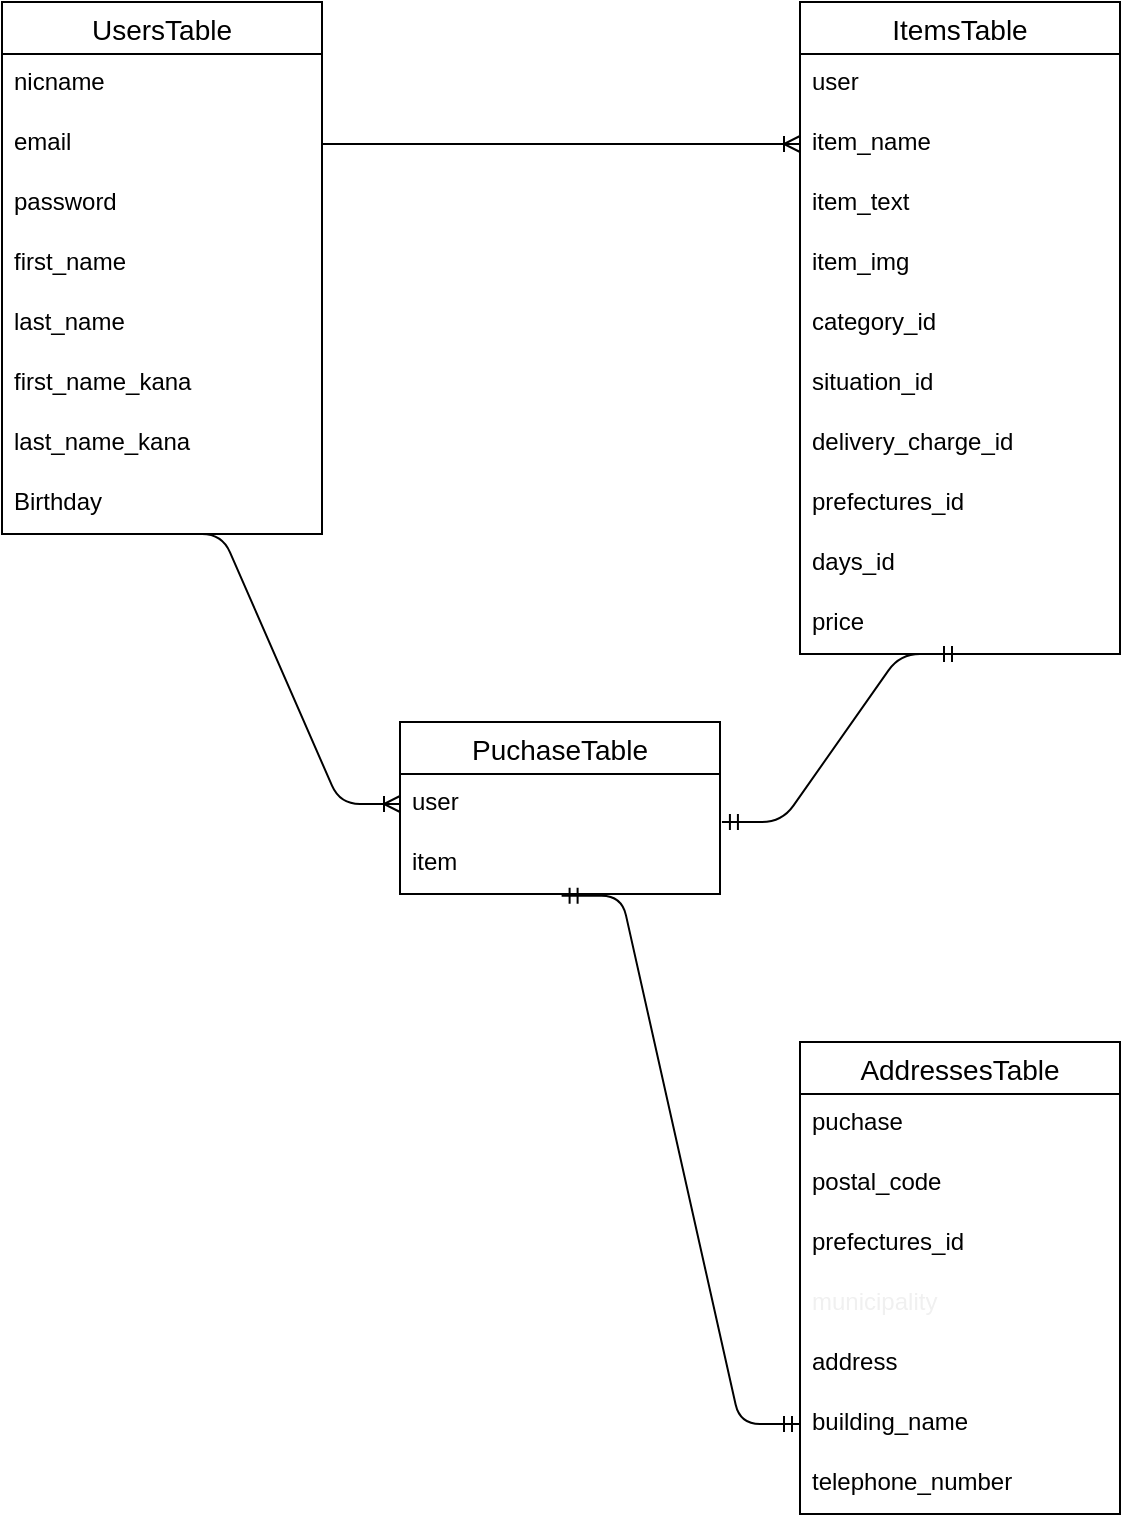 <mxfile>
    <diagram id="btz5pd2aUtaO_4cjJVw6" name="ページ1">
        <mxGraphModel dx="786" dy="861" grid="1" gridSize="10" guides="1" tooltips="1" connect="1" arrows="1" fold="1" page="1" pageScale="1" pageWidth="827" pageHeight="1169" math="0" shadow="0">
            <root>
                <mxCell id="0"/>
                <mxCell id="1" parent="0"/>
                <mxCell id="51" value="" style="edgeStyle=entityRelationEdgeStyle;fontSize=12;html=1;endArrow=ERoneToMany;exitX=1;exitY=0.5;exitDx=0;exitDy=0;entryX=0;entryY=0.5;entryDx=0;entryDy=0;" edge="1" parent="1" source="90" target="115">
                    <mxGeometry width="100" height="100" relative="1" as="geometry">
                        <mxPoint x="250" y="380" as="sourcePoint"/>
                        <mxPoint x="380" y="380" as="targetPoint"/>
                    </mxGeometry>
                </mxCell>
                <mxCell id="65" value="" style="edgeStyle=entityRelationEdgeStyle;fontSize=12;html=1;endArrow=ERoneToMany;entryX=0;entryY=0.5;entryDx=0;entryDy=0;exitX=0.5;exitY=1;exitDx=0;exitDy=0;" edge="1" parent="1" source="88" target="100">
                    <mxGeometry width="100" height="100" relative="1" as="geometry">
                        <mxPoint x="110" y="370" as="sourcePoint"/>
                        <mxPoint x="250" y="735" as="targetPoint"/>
                    </mxGeometry>
                </mxCell>
                <mxCell id="81" value="" style="edgeStyle=entityRelationEdgeStyle;fontSize=12;html=1;endArrow=ERmandOne;startArrow=ERmandOne;entryX=0;entryY=0.5;entryDx=0;entryDy=0;exitX=0.505;exitY=1.031;exitDx=0;exitDy=0;exitPerimeter=0;" edge="1" parent="1" source="101" target="104">
                    <mxGeometry width="100" height="100" relative="1" as="geometry">
                        <mxPoint x="280" y="620" as="sourcePoint"/>
                        <mxPoint x="450" y="791" as="targetPoint"/>
                    </mxGeometry>
                </mxCell>
                <mxCell id="88" value="UsersTable" style="swimlane;fontStyle=0;childLayout=stackLayout;horizontal=1;startSize=26;horizontalStack=0;resizeParent=1;resizeParentMax=0;resizeLast=0;collapsible=1;marginBottom=0;align=center;fontSize=14;" vertex="1" parent="1">
                    <mxGeometry x="40" y="200" width="160" height="266" as="geometry"/>
                </mxCell>
                <mxCell id="113" value="nicname " style="text;strokeColor=none;fillColor=none;spacingLeft=4;spacingRight=4;overflow=hidden;rotatable=0;points=[[0,0.5],[1,0.5]];portConstraint=eastwest;fontSize=12;" vertex="1" parent="88">
                    <mxGeometry y="26" width="160" height="30" as="geometry"/>
                </mxCell>
                <mxCell id="90" value="email" style="text;strokeColor=none;fillColor=none;spacingLeft=4;spacingRight=4;overflow=hidden;rotatable=0;points=[[0,0.5],[1,0.5]];portConstraint=eastwest;fontSize=12;" vertex="1" parent="88">
                    <mxGeometry y="56" width="160" height="30" as="geometry"/>
                </mxCell>
                <mxCell id="109" value="password" style="text;strokeColor=none;fillColor=none;spacingLeft=4;spacingRight=4;overflow=hidden;rotatable=0;points=[[0,0.5],[1,0.5]];portConstraint=eastwest;fontSize=12;" vertex="1" parent="88">
                    <mxGeometry y="86" width="160" height="30" as="geometry"/>
                </mxCell>
                <mxCell id="111" value="first_name" style="text;strokeColor=none;fillColor=none;spacingLeft=4;spacingRight=4;overflow=hidden;rotatable=0;points=[[0,0.5],[1,0.5]];portConstraint=eastwest;fontSize=12;" vertex="1" parent="88">
                    <mxGeometry y="116" width="160" height="30" as="geometry"/>
                </mxCell>
                <mxCell id="110" value="last_name" style="text;strokeColor=none;fillColor=none;spacingLeft=4;spacingRight=4;overflow=hidden;rotatable=0;points=[[0,0.5],[1,0.5]];portConstraint=eastwest;fontSize=12;" vertex="1" parent="88">
                    <mxGeometry y="146" width="160" height="30" as="geometry"/>
                </mxCell>
                <mxCell id="114" value="first_name_kana" style="text;strokeColor=none;fillColor=none;spacingLeft=4;spacingRight=4;overflow=hidden;rotatable=0;points=[[0,0.5],[1,0.5]];portConstraint=eastwest;fontSize=12;" vertex="1" parent="88">
                    <mxGeometry y="176" width="160" height="30" as="geometry"/>
                </mxCell>
                <mxCell id="112" value="last_name_kana" style="text;strokeColor=none;fillColor=none;spacingLeft=4;spacingRight=4;overflow=hidden;rotatable=0;points=[[0,0.5],[1,0.5]];portConstraint=eastwest;fontSize=12;" vertex="1" parent="88">
                    <mxGeometry y="206" width="160" height="30" as="geometry"/>
                </mxCell>
                <mxCell id="91" value="Birthday" style="text;strokeColor=none;fillColor=none;spacingLeft=4;spacingRight=4;overflow=hidden;rotatable=0;points=[[0,0.5],[1,0.5]];portConstraint=eastwest;fontSize=12;" vertex="1" parent="88">
                    <mxGeometry y="236" width="160" height="30" as="geometry"/>
                </mxCell>
                <mxCell id="94" value="ItemsTable" style="swimlane;fontStyle=0;childLayout=stackLayout;horizontal=1;startSize=26;horizontalStack=0;resizeParent=1;resizeParentMax=0;resizeLast=0;collapsible=1;marginBottom=0;align=center;fontSize=14;" vertex="1" parent="1">
                    <mxGeometry x="439" y="200" width="160" height="326" as="geometry"/>
                </mxCell>
                <mxCell id="129" value="user" style="text;strokeColor=none;fillColor=none;spacingLeft=4;spacingRight=4;overflow=hidden;rotatable=0;points=[[0,0.5],[1,0.5]];portConstraint=eastwest;fontSize=12;" vertex="1" parent="94">
                    <mxGeometry y="26" width="160" height="30" as="geometry"/>
                </mxCell>
                <mxCell id="115" value="item_name" style="text;strokeColor=none;fillColor=none;spacingLeft=4;spacingRight=4;overflow=hidden;rotatable=0;points=[[0,0.5],[1,0.5]];portConstraint=eastwest;fontSize=12;" vertex="1" parent="94">
                    <mxGeometry y="56" width="160" height="30" as="geometry"/>
                </mxCell>
                <mxCell id="116" value="item_text" style="text;strokeColor=none;fillColor=none;spacingLeft=4;spacingRight=4;overflow=hidden;rotatable=0;points=[[0,0.5],[1,0.5]];portConstraint=eastwest;fontSize=12;" vertex="1" parent="94">
                    <mxGeometry y="86" width="160" height="30" as="geometry"/>
                </mxCell>
                <mxCell id="117" value="item_img" style="text;strokeColor=none;fillColor=none;spacingLeft=4;spacingRight=4;overflow=hidden;rotatable=0;points=[[0,0.5],[1,0.5]];portConstraint=eastwest;fontSize=12;" vertex="1" parent="94">
                    <mxGeometry y="116" width="160" height="30" as="geometry"/>
                </mxCell>
                <mxCell id="118" value="category_id" style="text;strokeColor=none;fillColor=none;spacingLeft=4;spacingRight=4;overflow=hidden;rotatable=0;points=[[0,0.5],[1,0.5]];portConstraint=eastwest;fontSize=12;" vertex="1" parent="94">
                    <mxGeometry y="146" width="160" height="30" as="geometry"/>
                </mxCell>
                <mxCell id="119" value="situation_id" style="text;strokeColor=none;fillColor=none;spacingLeft=4;spacingRight=4;overflow=hidden;rotatable=0;points=[[0,0.5],[1,0.5]];portConstraint=eastwest;fontSize=12;" vertex="1" parent="94">
                    <mxGeometry y="176" width="160" height="30" as="geometry"/>
                </mxCell>
                <mxCell id="120" value="delivery_charge_id" style="text;strokeColor=none;fillColor=none;spacingLeft=4;spacingRight=4;overflow=hidden;rotatable=0;points=[[0,0.5],[1,0.5]];portConstraint=eastwest;fontSize=12;" vertex="1" parent="94">
                    <mxGeometry y="206" width="160" height="30" as="geometry"/>
                </mxCell>
                <mxCell id="123" value="prefectures_id" style="text;strokeColor=none;fillColor=none;spacingLeft=4;spacingRight=4;overflow=hidden;rotatable=0;points=[[0,0.5],[1,0.5]];portConstraint=eastwest;fontSize=12;" vertex="1" parent="94">
                    <mxGeometry y="236" width="160" height="30" as="geometry"/>
                </mxCell>
                <mxCell id="96" value="days_id" style="text;strokeColor=none;fillColor=none;spacingLeft=4;spacingRight=4;overflow=hidden;rotatable=0;points=[[0,0.5],[1,0.5]];portConstraint=eastwest;fontSize=12;" vertex="1" parent="94">
                    <mxGeometry y="266" width="160" height="30" as="geometry"/>
                </mxCell>
                <mxCell id="97" value="price" style="text;strokeColor=none;fillColor=none;spacingLeft=4;spacingRight=4;overflow=hidden;rotatable=0;points=[[0,0.5],[1,0.5]];portConstraint=eastwest;fontSize=12;" vertex="1" parent="94">
                    <mxGeometry y="296" width="160" height="30" as="geometry"/>
                </mxCell>
                <mxCell id="98" value="PuchaseTable" style="swimlane;fontStyle=0;childLayout=stackLayout;horizontal=1;startSize=26;horizontalStack=0;resizeParent=1;resizeParentMax=0;resizeLast=0;collapsible=1;marginBottom=0;align=center;fontSize=14;" vertex="1" parent="1">
                    <mxGeometry x="239" y="560" width="160" height="86" as="geometry"/>
                </mxCell>
                <mxCell id="100" value="user" style="text;strokeColor=none;fillColor=none;spacingLeft=4;spacingRight=4;overflow=hidden;rotatable=0;points=[[0,0.5],[1,0.5]];portConstraint=eastwest;fontSize=12;" vertex="1" parent="98">
                    <mxGeometry y="26" width="160" height="30" as="geometry"/>
                </mxCell>
                <mxCell id="101" value="item" style="text;strokeColor=none;fillColor=none;spacingLeft=4;spacingRight=4;overflow=hidden;rotatable=0;points=[[0,0.5],[1,0.5]];portConstraint=eastwest;fontSize=12;" vertex="1" parent="98">
                    <mxGeometry y="56" width="160" height="30" as="geometry"/>
                </mxCell>
                <mxCell id="102" value="AddressesTable" style="swimlane;fontStyle=0;childLayout=stackLayout;horizontal=1;startSize=26;horizontalStack=0;resizeParent=1;resizeParentMax=0;resizeLast=0;collapsible=1;marginBottom=0;align=center;fontSize=14;" vertex="1" parent="1">
                    <mxGeometry x="439" y="720" width="160" height="236" as="geometry"/>
                </mxCell>
                <mxCell id="125" value="puchase" style="text;strokeColor=none;fillColor=none;spacingLeft=4;spacingRight=4;overflow=hidden;rotatable=0;points=[[0,0.5],[1,0.5]];portConstraint=eastwest;fontSize=12;" vertex="1" parent="102">
                    <mxGeometry y="26" width="160" height="30" as="geometry"/>
                </mxCell>
                <mxCell id="124" value="postal_code" style="text;strokeColor=none;fillColor=none;spacingLeft=4;spacingRight=4;overflow=hidden;rotatable=0;points=[[0,0.5],[1,0.5]];portConstraint=eastwest;fontSize=12;" vertex="1" parent="102">
                    <mxGeometry y="56" width="160" height="30" as="geometry"/>
                </mxCell>
                <mxCell id="126" value="prefectures_id" style="text;strokeColor=none;fillColor=none;spacingLeft=4;spacingRight=4;overflow=hidden;rotatable=0;points=[[0,0.5],[1,0.5]];portConstraint=eastwest;fontSize=12;" vertex="1" parent="102">
                    <mxGeometry y="86" width="160" height="30" as="geometry"/>
                </mxCell>
                <mxCell id="103" value="municipality" style="text;strokeColor=none;fillColor=none;spacingLeft=4;spacingRight=4;overflow=hidden;rotatable=0;points=[[0,0.5],[1,0.5]];portConstraint=eastwest;fontSize=12;fontColor=#F0F0F0;" vertex="1" parent="102">
                    <mxGeometry y="116" width="160" height="30" as="geometry"/>
                </mxCell>
                <mxCell id="127" value="address" style="text;strokeColor=none;fillColor=none;spacingLeft=4;spacingRight=4;overflow=hidden;rotatable=0;points=[[0,0.5],[1,0.5]];portConstraint=eastwest;fontSize=12;" vertex="1" parent="102">
                    <mxGeometry y="146" width="160" height="30" as="geometry"/>
                </mxCell>
                <mxCell id="104" value="building_name" style="text;strokeColor=none;fillColor=none;spacingLeft=4;spacingRight=4;overflow=hidden;rotatable=0;points=[[0,0.5],[1,0.5]];portConstraint=eastwest;fontSize=12;" vertex="1" parent="102">
                    <mxGeometry y="176" width="160" height="30" as="geometry"/>
                </mxCell>
                <mxCell id="105" value="telephone_number" style="text;strokeColor=none;fillColor=none;spacingLeft=4;spacingRight=4;overflow=hidden;rotatable=0;points=[[0,0.5],[1,0.5]];portConstraint=eastwest;fontSize=12;" vertex="1" parent="102">
                    <mxGeometry y="206" width="160" height="30" as="geometry"/>
                </mxCell>
                <mxCell id="130" value="" style="edgeStyle=entityRelationEdgeStyle;fontSize=12;html=1;endArrow=ERmandOne;startArrow=ERmandOne;exitX=0.5;exitY=1;exitDx=0;exitDy=0;entryX=1.006;entryY=0.8;entryDx=0;entryDy=0;entryPerimeter=0;" edge="1" parent="1" source="94" target="100">
                    <mxGeometry width="100" height="100" relative="1" as="geometry">
                        <mxPoint x="329.8" y="686.93" as="sourcePoint"/>
                        <mxPoint x="400" y="650" as="targetPoint"/>
                    </mxGeometry>
                </mxCell>
            </root>
        </mxGraphModel>
    </diagram>
</mxfile>
